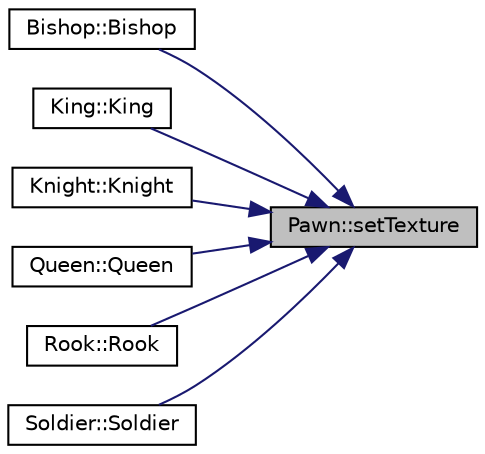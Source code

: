 digraph "Pawn::setTexture"
{
 // LATEX_PDF_SIZE
  bgcolor="transparent";
  edge [fontname="Helvetica",fontsize="10",labelfontname="Helvetica",labelfontsize="10"];
  node [fontname="Helvetica",fontsize="10",shape=record];
  rankdir="RL";
  Node1 [label="Pawn::setTexture",height=0.2,width=0.4,color="black", fillcolor="grey75", style="filled", fontcolor="black",tooltip=" "];
  Node1 -> Node2 [dir="back",color="midnightblue",fontsize="10",style="solid",fontname="Helvetica"];
  Node2 [label="Bishop::Bishop",height=0.2,width=0.4,color="black",URL="$de/dfb/classBishop.html#a618beba64f4c10cbd02fe349b575e2e7",tooltip=" "];
  Node1 -> Node3 [dir="back",color="midnightblue",fontsize="10",style="solid",fontname="Helvetica"];
  Node3 [label="King::King",height=0.2,width=0.4,color="black",URL="$d1/db5/classKing.html#a41e1ef08992281f5188cded69e565efa",tooltip=" "];
  Node1 -> Node4 [dir="back",color="midnightblue",fontsize="10",style="solid",fontname="Helvetica"];
  Node4 [label="Knight::Knight",height=0.2,width=0.4,color="black",URL="$d5/d23/classKnight.html#aec9c7e22fa3694b9fa8aa5dd3f16bb59",tooltip=" "];
  Node1 -> Node5 [dir="back",color="midnightblue",fontsize="10",style="solid",fontname="Helvetica"];
  Node5 [label="Queen::Queen",height=0.2,width=0.4,color="black",URL="$d5/d3f/classQueen.html#a48355dd750be66a2d0f1a81000fb6b05",tooltip=" "];
  Node1 -> Node6 [dir="back",color="midnightblue",fontsize="10",style="solid",fontname="Helvetica"];
  Node6 [label="Rook::Rook",height=0.2,width=0.4,color="black",URL="$db/d7e/classRook.html#a4bebceacb3a729c274964b00285d186d",tooltip=" "];
  Node1 -> Node7 [dir="back",color="midnightblue",fontsize="10",style="solid",fontname="Helvetica"];
  Node7 [label="Soldier::Soldier",height=0.2,width=0.4,color="black",URL="$d9/dbe/classSoldier.html#a7a7f80d07a6e36c8effe4fd2d9394af1",tooltip=" "];
}
